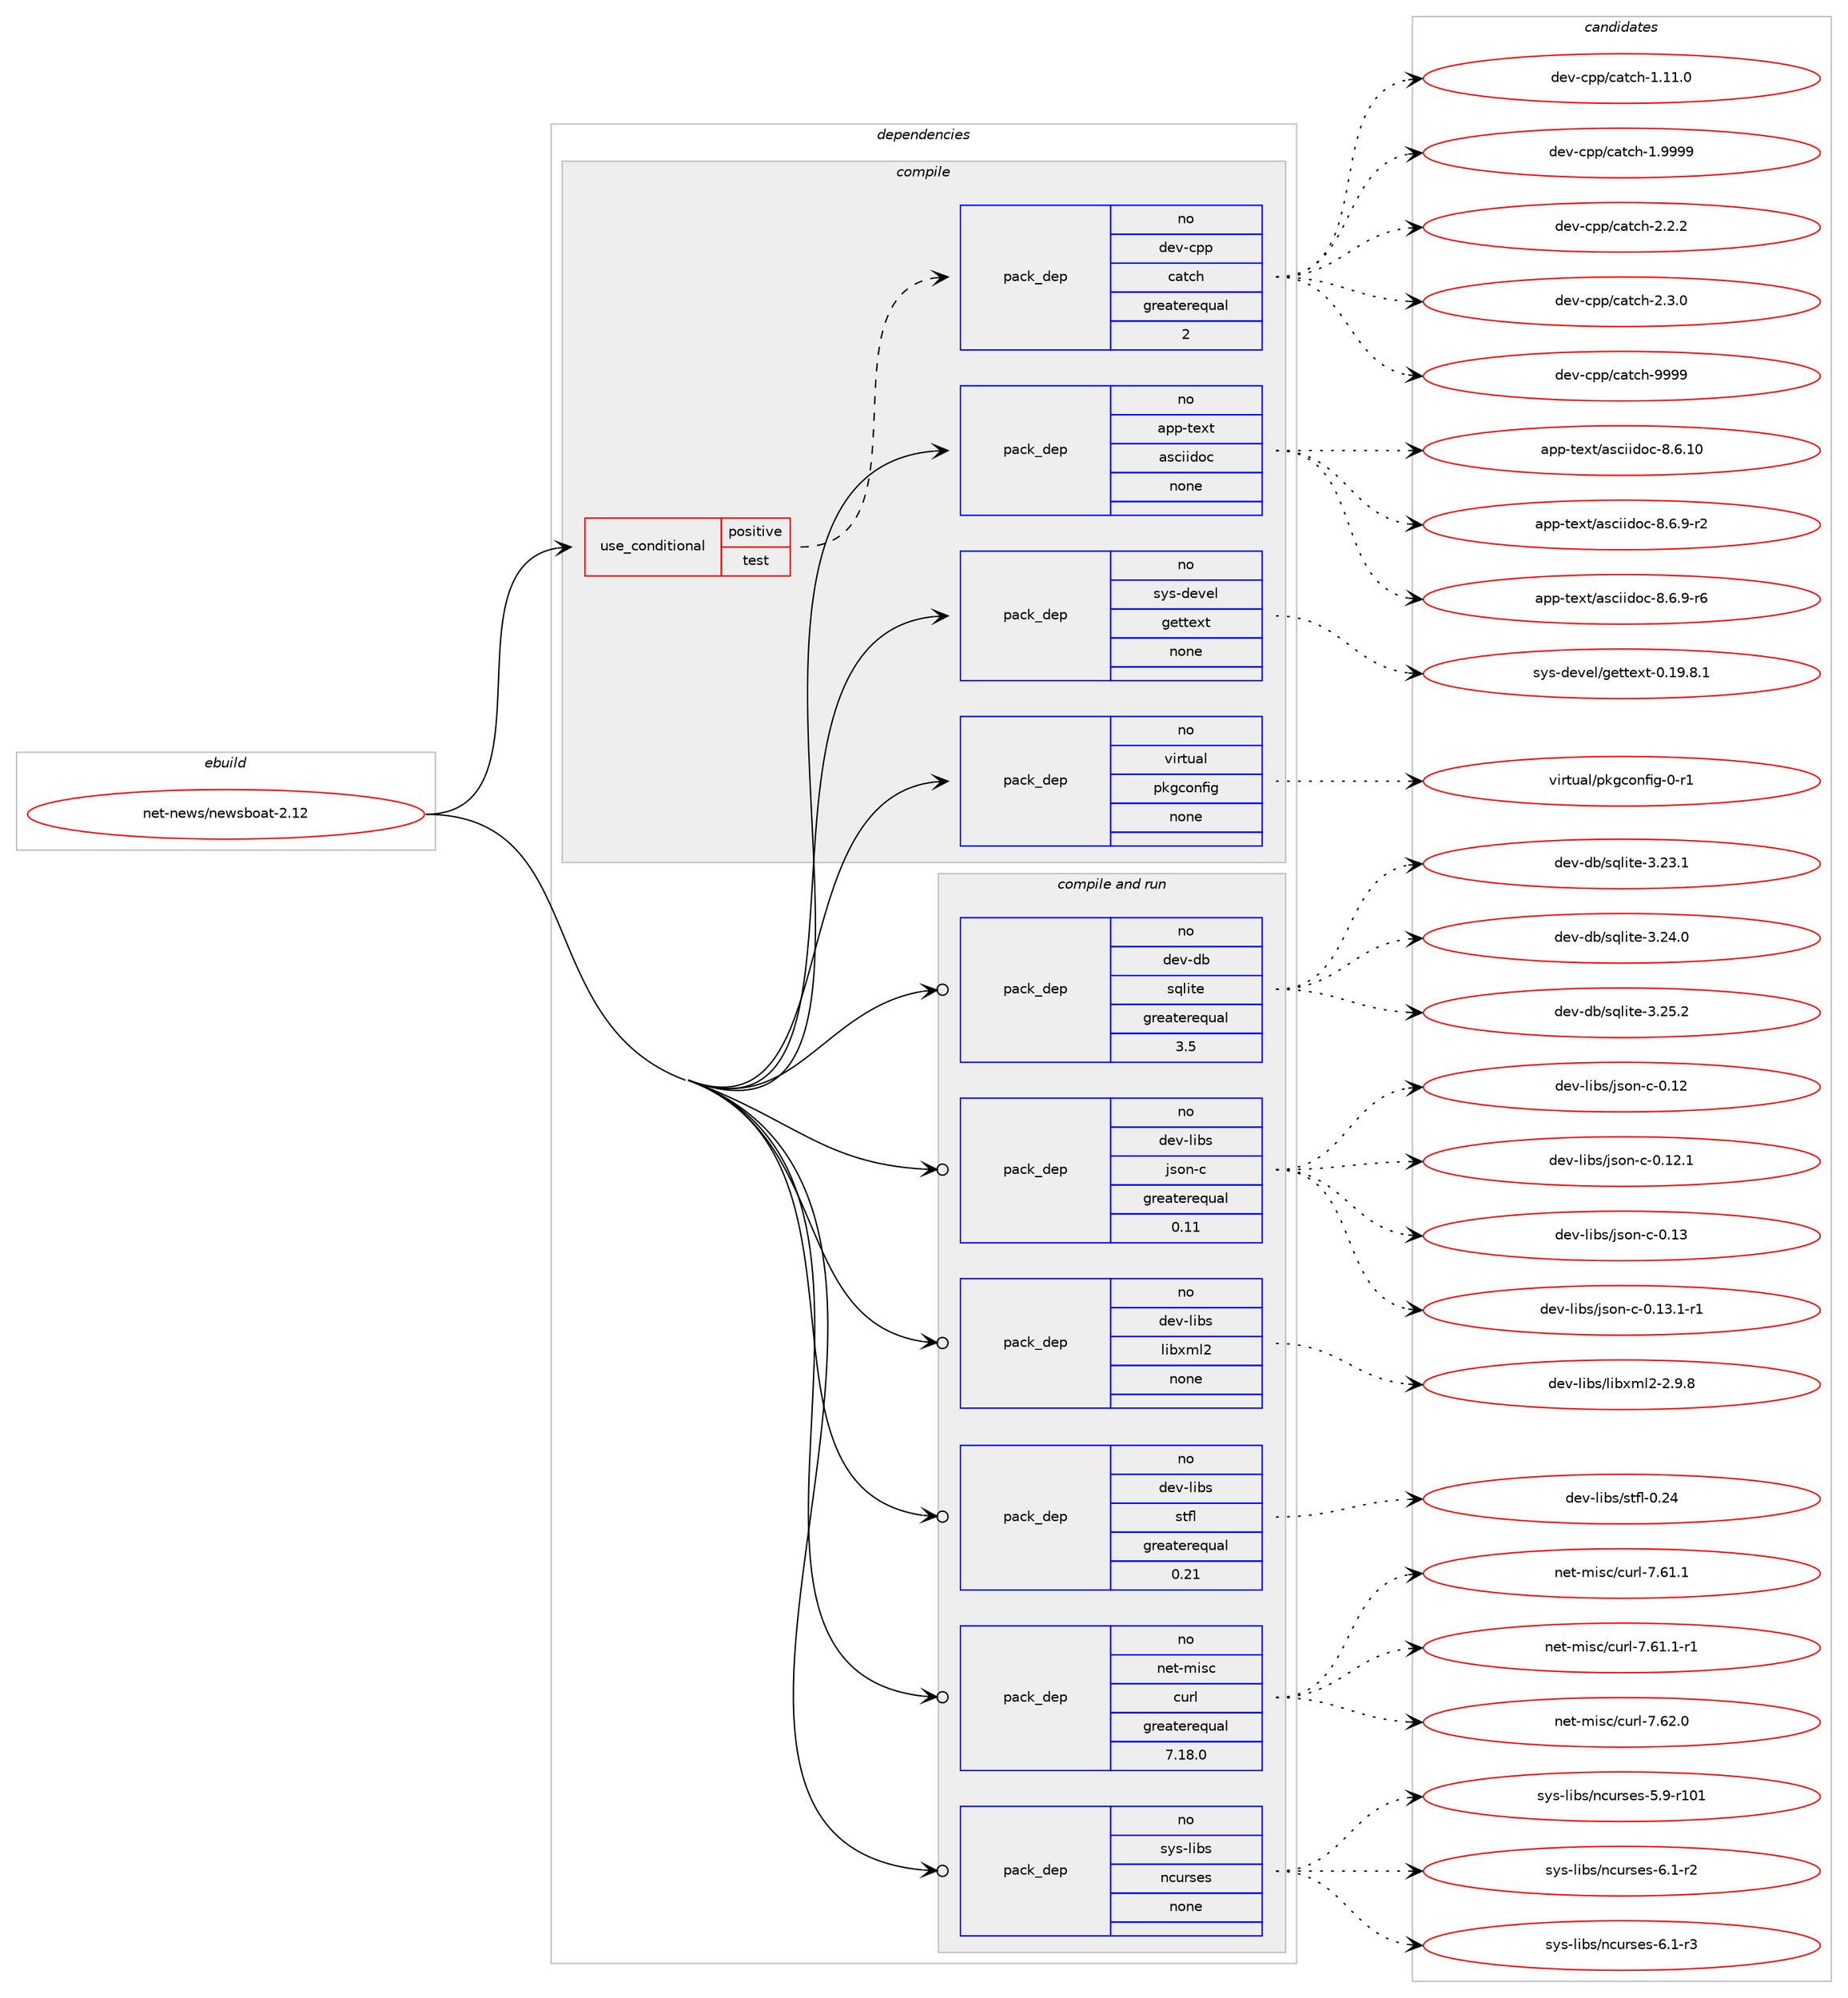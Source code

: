 digraph prolog {

# *************
# Graph options
# *************

newrank=true;
concentrate=true;
compound=true;
graph [rankdir=LR,fontname=Helvetica,fontsize=10,ranksep=1.5];#, ranksep=2.5, nodesep=0.2];
edge  [arrowhead=vee];
node  [fontname=Helvetica,fontsize=10];

# **********
# The ebuild
# **********

subgraph cluster_leftcol {
color=gray;
rank=same;
label=<<i>ebuild</i>>;
id [label="net-news/newsboat-2.12", color=red, width=4, href="../net-news/newsboat-2.12.svg"];
}

# ****************
# The dependencies
# ****************

subgraph cluster_midcol {
color=gray;
label=<<i>dependencies</i>>;
subgraph cluster_compile {
fillcolor="#eeeeee";
style=filled;
label=<<i>compile</i>>;
subgraph cond1139 {
dependency6810 [label=<<TABLE BORDER="0" CELLBORDER="1" CELLSPACING="0" CELLPADDING="4"><TR><TD ROWSPAN="3" CELLPADDING="10">use_conditional</TD></TR><TR><TD>positive</TD></TR><TR><TD>test</TD></TR></TABLE>>, shape=none, color=red];
subgraph pack5496 {
dependency6811 [label=<<TABLE BORDER="0" CELLBORDER="1" CELLSPACING="0" CELLPADDING="4" WIDTH="220"><TR><TD ROWSPAN="6" CELLPADDING="30">pack_dep</TD></TR><TR><TD WIDTH="110">no</TD></TR><TR><TD>dev-cpp</TD></TR><TR><TD>catch</TD></TR><TR><TD>greaterequal</TD></TR><TR><TD>2</TD></TR></TABLE>>, shape=none, color=blue];
}
dependency6810:e -> dependency6811:w [weight=20,style="dashed",arrowhead="vee"];
}
id:e -> dependency6810:w [weight=20,style="solid",arrowhead="vee"];
subgraph pack5497 {
dependency6812 [label=<<TABLE BORDER="0" CELLBORDER="1" CELLSPACING="0" CELLPADDING="4" WIDTH="220"><TR><TD ROWSPAN="6" CELLPADDING="30">pack_dep</TD></TR><TR><TD WIDTH="110">no</TD></TR><TR><TD>app-text</TD></TR><TR><TD>asciidoc</TD></TR><TR><TD>none</TD></TR><TR><TD></TD></TR></TABLE>>, shape=none, color=blue];
}
id:e -> dependency6812:w [weight=20,style="solid",arrowhead="vee"];
subgraph pack5498 {
dependency6813 [label=<<TABLE BORDER="0" CELLBORDER="1" CELLSPACING="0" CELLPADDING="4" WIDTH="220"><TR><TD ROWSPAN="6" CELLPADDING="30">pack_dep</TD></TR><TR><TD WIDTH="110">no</TD></TR><TR><TD>sys-devel</TD></TR><TR><TD>gettext</TD></TR><TR><TD>none</TD></TR><TR><TD></TD></TR></TABLE>>, shape=none, color=blue];
}
id:e -> dependency6813:w [weight=20,style="solid",arrowhead="vee"];
subgraph pack5499 {
dependency6814 [label=<<TABLE BORDER="0" CELLBORDER="1" CELLSPACING="0" CELLPADDING="4" WIDTH="220"><TR><TD ROWSPAN="6" CELLPADDING="30">pack_dep</TD></TR><TR><TD WIDTH="110">no</TD></TR><TR><TD>virtual</TD></TR><TR><TD>pkgconfig</TD></TR><TR><TD>none</TD></TR><TR><TD></TD></TR></TABLE>>, shape=none, color=blue];
}
id:e -> dependency6814:w [weight=20,style="solid",arrowhead="vee"];
}
subgraph cluster_compileandrun {
fillcolor="#eeeeee";
style=filled;
label=<<i>compile and run</i>>;
subgraph pack5500 {
dependency6815 [label=<<TABLE BORDER="0" CELLBORDER="1" CELLSPACING="0" CELLPADDING="4" WIDTH="220"><TR><TD ROWSPAN="6" CELLPADDING="30">pack_dep</TD></TR><TR><TD WIDTH="110">no</TD></TR><TR><TD>dev-db</TD></TR><TR><TD>sqlite</TD></TR><TR><TD>greaterequal</TD></TR><TR><TD>3.5</TD></TR></TABLE>>, shape=none, color=blue];
}
id:e -> dependency6815:w [weight=20,style="solid",arrowhead="odotvee"];
subgraph pack5501 {
dependency6816 [label=<<TABLE BORDER="0" CELLBORDER="1" CELLSPACING="0" CELLPADDING="4" WIDTH="220"><TR><TD ROWSPAN="6" CELLPADDING="30">pack_dep</TD></TR><TR><TD WIDTH="110">no</TD></TR><TR><TD>dev-libs</TD></TR><TR><TD>json-c</TD></TR><TR><TD>greaterequal</TD></TR><TR><TD>0.11</TD></TR></TABLE>>, shape=none, color=blue];
}
id:e -> dependency6816:w [weight=20,style="solid",arrowhead="odotvee"];
subgraph pack5502 {
dependency6817 [label=<<TABLE BORDER="0" CELLBORDER="1" CELLSPACING="0" CELLPADDING="4" WIDTH="220"><TR><TD ROWSPAN="6" CELLPADDING="30">pack_dep</TD></TR><TR><TD WIDTH="110">no</TD></TR><TR><TD>dev-libs</TD></TR><TR><TD>libxml2</TD></TR><TR><TD>none</TD></TR><TR><TD></TD></TR></TABLE>>, shape=none, color=blue];
}
id:e -> dependency6817:w [weight=20,style="solid",arrowhead="odotvee"];
subgraph pack5503 {
dependency6818 [label=<<TABLE BORDER="0" CELLBORDER="1" CELLSPACING="0" CELLPADDING="4" WIDTH="220"><TR><TD ROWSPAN="6" CELLPADDING="30">pack_dep</TD></TR><TR><TD WIDTH="110">no</TD></TR><TR><TD>dev-libs</TD></TR><TR><TD>stfl</TD></TR><TR><TD>greaterequal</TD></TR><TR><TD>0.21</TD></TR></TABLE>>, shape=none, color=blue];
}
id:e -> dependency6818:w [weight=20,style="solid",arrowhead="odotvee"];
subgraph pack5504 {
dependency6819 [label=<<TABLE BORDER="0" CELLBORDER="1" CELLSPACING="0" CELLPADDING="4" WIDTH="220"><TR><TD ROWSPAN="6" CELLPADDING="30">pack_dep</TD></TR><TR><TD WIDTH="110">no</TD></TR><TR><TD>net-misc</TD></TR><TR><TD>curl</TD></TR><TR><TD>greaterequal</TD></TR><TR><TD>7.18.0</TD></TR></TABLE>>, shape=none, color=blue];
}
id:e -> dependency6819:w [weight=20,style="solid",arrowhead="odotvee"];
subgraph pack5505 {
dependency6820 [label=<<TABLE BORDER="0" CELLBORDER="1" CELLSPACING="0" CELLPADDING="4" WIDTH="220"><TR><TD ROWSPAN="6" CELLPADDING="30">pack_dep</TD></TR><TR><TD WIDTH="110">no</TD></TR><TR><TD>sys-libs</TD></TR><TR><TD>ncurses</TD></TR><TR><TD>none</TD></TR><TR><TD></TD></TR></TABLE>>, shape=none, color=blue];
}
id:e -> dependency6820:w [weight=20,style="solid",arrowhead="odotvee"];
}
subgraph cluster_run {
fillcolor="#eeeeee";
style=filled;
label=<<i>run</i>>;
}
}

# **************
# The candidates
# **************

subgraph cluster_choices {
rank=same;
color=gray;
label=<<i>candidates</i>>;

subgraph choice5496 {
color=black;
nodesep=1;
choice10010111845991121124799971169910445494649494648 [label="dev-cpp/catch-1.11.0", color=red, width=4,href="../dev-cpp/catch-1.11.0.svg"];
choice10010111845991121124799971169910445494657575757 [label="dev-cpp/catch-1.9999", color=red, width=4,href="../dev-cpp/catch-1.9999.svg"];
choice100101118459911211247999711699104455046504650 [label="dev-cpp/catch-2.2.2", color=red, width=4,href="../dev-cpp/catch-2.2.2.svg"];
choice100101118459911211247999711699104455046514648 [label="dev-cpp/catch-2.3.0", color=red, width=4,href="../dev-cpp/catch-2.3.0.svg"];
choice1001011184599112112479997116991044557575757 [label="dev-cpp/catch-9999", color=red, width=4,href="../dev-cpp/catch-9999.svg"];
dependency6811:e -> choice10010111845991121124799971169910445494649494648:w [style=dotted,weight="100"];
dependency6811:e -> choice10010111845991121124799971169910445494657575757:w [style=dotted,weight="100"];
dependency6811:e -> choice100101118459911211247999711699104455046504650:w [style=dotted,weight="100"];
dependency6811:e -> choice100101118459911211247999711699104455046514648:w [style=dotted,weight="100"];
dependency6811:e -> choice1001011184599112112479997116991044557575757:w [style=dotted,weight="100"];
}
subgraph choice5497 {
color=black;
nodesep=1;
choice97112112451161011201164797115991051051001119945564654464948 [label="app-text/asciidoc-8.6.10", color=red, width=4,href="../app-text/asciidoc-8.6.10.svg"];
choice9711211245116101120116479711599105105100111994556465446574511450 [label="app-text/asciidoc-8.6.9-r2", color=red, width=4,href="../app-text/asciidoc-8.6.9-r2.svg"];
choice9711211245116101120116479711599105105100111994556465446574511454 [label="app-text/asciidoc-8.6.9-r6", color=red, width=4,href="../app-text/asciidoc-8.6.9-r6.svg"];
dependency6812:e -> choice97112112451161011201164797115991051051001119945564654464948:w [style=dotted,weight="100"];
dependency6812:e -> choice9711211245116101120116479711599105105100111994556465446574511450:w [style=dotted,weight="100"];
dependency6812:e -> choice9711211245116101120116479711599105105100111994556465446574511454:w [style=dotted,weight="100"];
}
subgraph choice5498 {
color=black;
nodesep=1;
choice1151211154510010111810110847103101116116101120116454846495746564649 [label="sys-devel/gettext-0.19.8.1", color=red, width=4,href="../sys-devel/gettext-0.19.8.1.svg"];
dependency6813:e -> choice1151211154510010111810110847103101116116101120116454846495746564649:w [style=dotted,weight="100"];
}
subgraph choice5499 {
color=black;
nodesep=1;
choice11810511411611797108471121071039911111010210510345484511449 [label="virtual/pkgconfig-0-r1", color=red, width=4,href="../virtual/pkgconfig-0-r1.svg"];
dependency6814:e -> choice11810511411611797108471121071039911111010210510345484511449:w [style=dotted,weight="100"];
}
subgraph choice5500 {
color=black;
nodesep=1;
choice10010111845100984711511310810511610145514650514649 [label="dev-db/sqlite-3.23.1", color=red, width=4,href="../dev-db/sqlite-3.23.1.svg"];
choice10010111845100984711511310810511610145514650524648 [label="dev-db/sqlite-3.24.0", color=red, width=4,href="../dev-db/sqlite-3.24.0.svg"];
choice10010111845100984711511310810511610145514650534650 [label="dev-db/sqlite-3.25.2", color=red, width=4,href="../dev-db/sqlite-3.25.2.svg"];
dependency6815:e -> choice10010111845100984711511310810511610145514650514649:w [style=dotted,weight="100"];
dependency6815:e -> choice10010111845100984711511310810511610145514650524648:w [style=dotted,weight="100"];
dependency6815:e -> choice10010111845100984711511310810511610145514650534650:w [style=dotted,weight="100"];
}
subgraph choice5501 {
color=black;
nodesep=1;
choice10010111845108105981154710611511111045994548464950 [label="dev-libs/json-c-0.12", color=red, width=4,href="../dev-libs/json-c-0.12.svg"];
choice100101118451081059811547106115111110459945484649504649 [label="dev-libs/json-c-0.12.1", color=red, width=4,href="../dev-libs/json-c-0.12.1.svg"];
choice10010111845108105981154710611511111045994548464951 [label="dev-libs/json-c-0.13", color=red, width=4,href="../dev-libs/json-c-0.13.svg"];
choice1001011184510810598115471061151111104599454846495146494511449 [label="dev-libs/json-c-0.13.1-r1", color=red, width=4,href="../dev-libs/json-c-0.13.1-r1.svg"];
dependency6816:e -> choice10010111845108105981154710611511111045994548464950:w [style=dotted,weight="100"];
dependency6816:e -> choice100101118451081059811547106115111110459945484649504649:w [style=dotted,weight="100"];
dependency6816:e -> choice10010111845108105981154710611511111045994548464951:w [style=dotted,weight="100"];
dependency6816:e -> choice1001011184510810598115471061151111104599454846495146494511449:w [style=dotted,weight="100"];
}
subgraph choice5502 {
color=black;
nodesep=1;
choice1001011184510810598115471081059812010910850455046574656 [label="dev-libs/libxml2-2.9.8", color=red, width=4,href="../dev-libs/libxml2-2.9.8.svg"];
dependency6817:e -> choice1001011184510810598115471081059812010910850455046574656:w [style=dotted,weight="100"];
}
subgraph choice5503 {
color=black;
nodesep=1;
choice1001011184510810598115471151161021084548465052 [label="dev-libs/stfl-0.24", color=red, width=4,href="../dev-libs/stfl-0.24.svg"];
dependency6818:e -> choice1001011184510810598115471151161021084548465052:w [style=dotted,weight="100"];
}
subgraph choice5504 {
color=black;
nodesep=1;
choice1101011164510910511599479911711410845554654494649 [label="net-misc/curl-7.61.1", color=red, width=4,href="../net-misc/curl-7.61.1.svg"];
choice11010111645109105115994799117114108455546544946494511449 [label="net-misc/curl-7.61.1-r1", color=red, width=4,href="../net-misc/curl-7.61.1-r1.svg"];
choice1101011164510910511599479911711410845554654504648 [label="net-misc/curl-7.62.0", color=red, width=4,href="../net-misc/curl-7.62.0.svg"];
dependency6819:e -> choice1101011164510910511599479911711410845554654494649:w [style=dotted,weight="100"];
dependency6819:e -> choice11010111645109105115994799117114108455546544946494511449:w [style=dotted,weight="100"];
dependency6819:e -> choice1101011164510910511599479911711410845554654504648:w [style=dotted,weight="100"];
}
subgraph choice5505 {
color=black;
nodesep=1;
choice115121115451081059811547110991171141151011154553465745114494849 [label="sys-libs/ncurses-5.9-r101", color=red, width=4,href="../sys-libs/ncurses-5.9-r101.svg"];
choice11512111545108105981154711099117114115101115455446494511450 [label="sys-libs/ncurses-6.1-r2", color=red, width=4,href="../sys-libs/ncurses-6.1-r2.svg"];
choice11512111545108105981154711099117114115101115455446494511451 [label="sys-libs/ncurses-6.1-r3", color=red, width=4,href="../sys-libs/ncurses-6.1-r3.svg"];
dependency6820:e -> choice115121115451081059811547110991171141151011154553465745114494849:w [style=dotted,weight="100"];
dependency6820:e -> choice11512111545108105981154711099117114115101115455446494511450:w [style=dotted,weight="100"];
dependency6820:e -> choice11512111545108105981154711099117114115101115455446494511451:w [style=dotted,weight="100"];
}
}

}
